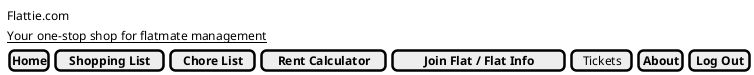 @startsalt SignedInFlatmate
{
    {Flattie.com}
    {<u>Your one-stop shop for flatmate management}
    {
        [<b>Home] | [<b>Shopping List] | [<b>Chore List] | [<b>Rent Calculator] | [<b>Join Flat / Flat Info] | [Tickets] | [<b>About] | [<b>Log Out]
    }
}
@endsalt